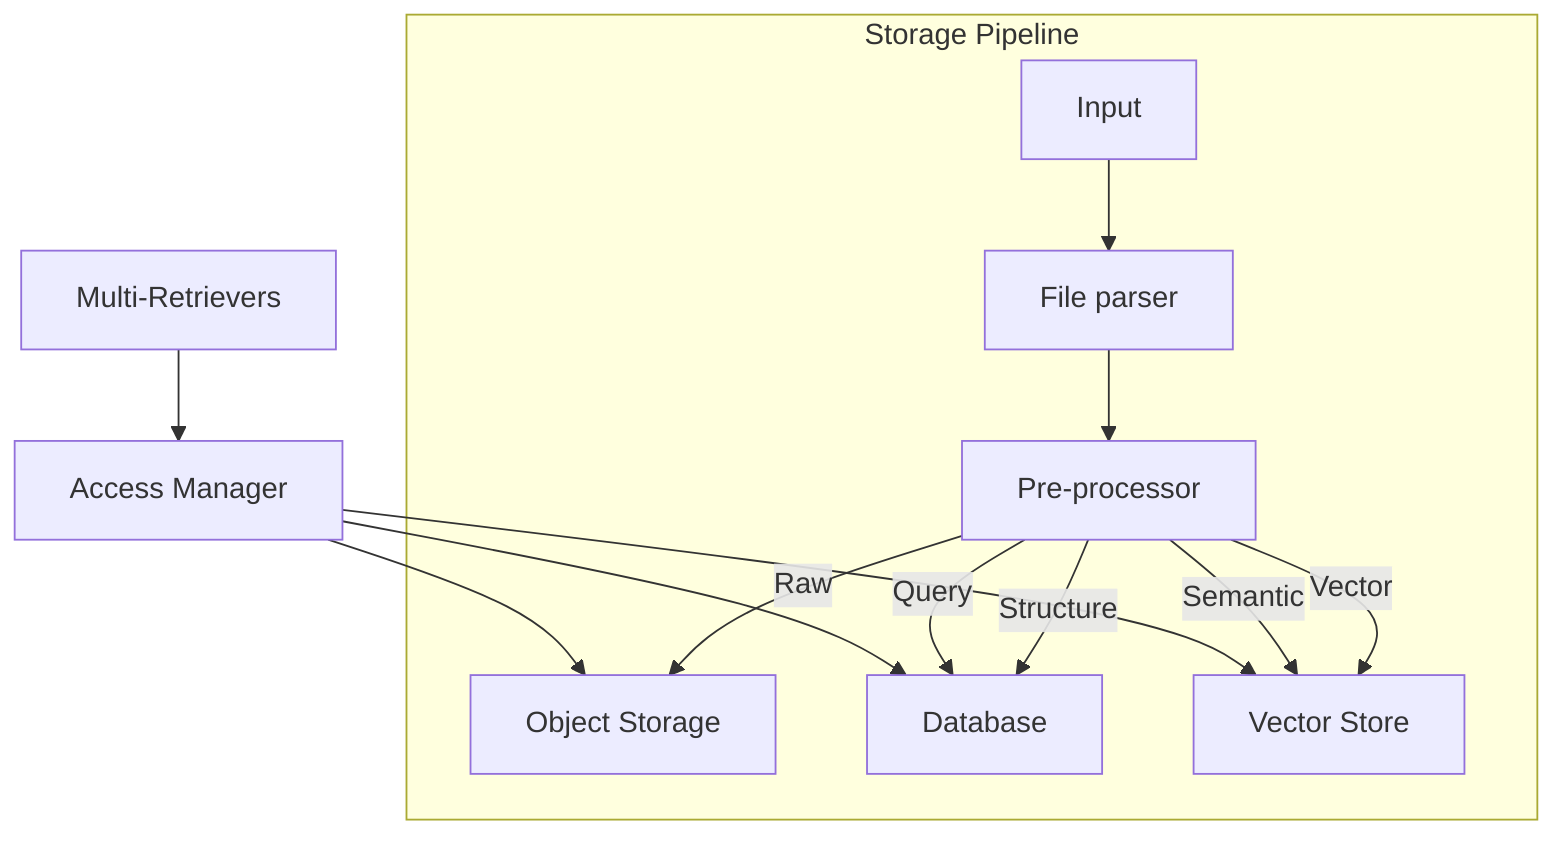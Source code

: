 graph TD
    A[Input] --> B0["File parser"]
    B0 --> B[Pre-processor]
    
    B -->|Raw| C[Object Storage]
    B -->|Structure| D[Database]
    B -->|Query| D
    B -->|Vector| E[Vector Store]
    B -->|Semantic| E
    F[Multi-Retrievers] --> G[Access Manager]
    G --> C
    G --> D
    G --> E
    subgraph Storage Pipeline
        A
        B0
        B
        C
        D
        E
    end